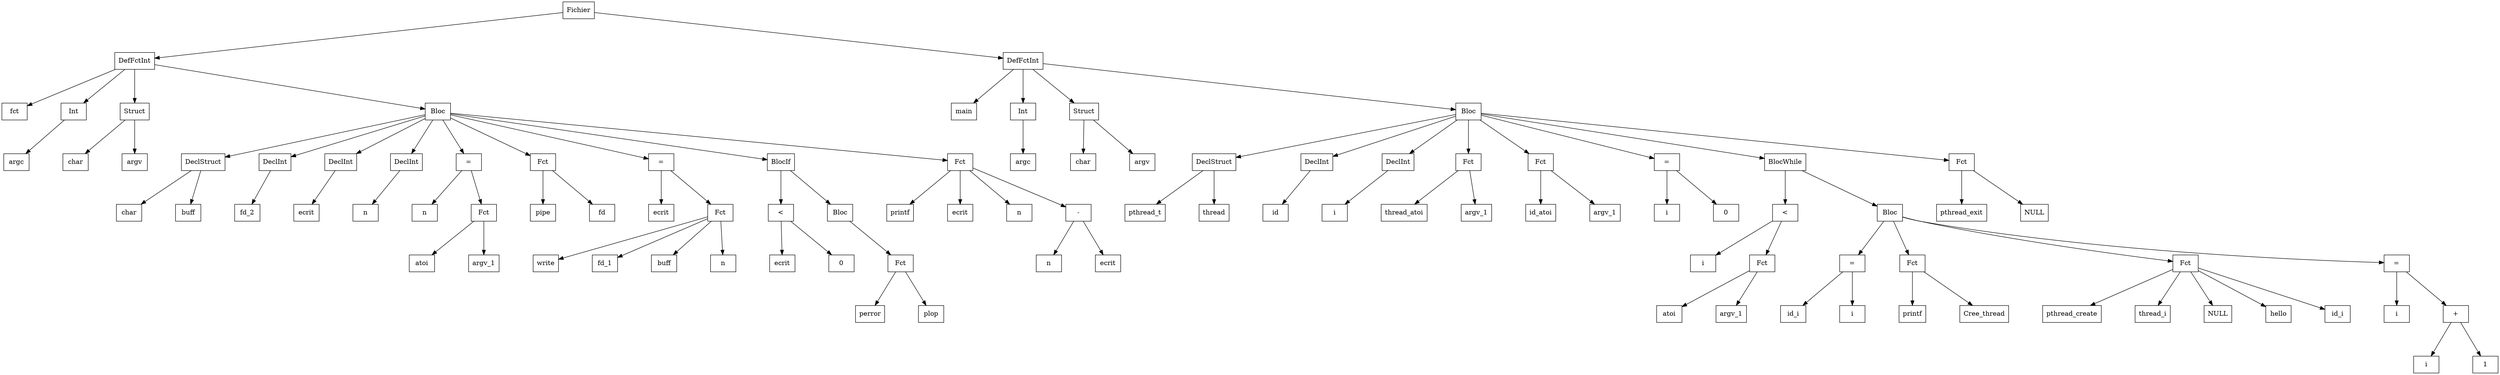 digraph "ast"{

	nodesep=1;
	ranksep=1;

	N0 [label="Fichier", shape="box"];
	N1 [label="DefFctInt", shape="box"];
	N2 [label="fct", shape="box"];
	N3 [label="Int", shape="box"];
	N4 [label="argc", shape="box"];
	N5 [label="Struct", shape="box"];
	N6 [label="char", shape="box"];
	N7 [label="argv", shape="box"];
	N8 [label="Bloc", shape="box"];
	N9 [label="DeclStruct", shape="box"];
	N10 [label="char", shape="box"];
	N11 [label="buff", shape="box"];
	N12 [label="DeclInt", shape="box"];
	N13 [label="fd_2", shape="box"];
	N14 [label="DeclInt", shape="box"];
	N15 [label="ecrit", shape="box"];
	N16 [label="DeclInt", shape="box"];
	N17 [label="n", shape="box"];
	N18 [label="=", shape="box"];
	N19 [label="n", shape="box"];
	N20 [label="Fct", shape="box"];
	N21 [label="atoi", shape="box"];
	N22 [label="argv_1", shape="box"];
	N23 [label="Fct", shape="box"];
	N24 [label="pipe", shape="box"];
	N25 [label="fd", shape="box"];
	N26 [label="=", shape="box"];
	N27 [label="ecrit", shape="box"];
	N28 [label="Fct", shape="box"];
	N29 [label="write", shape="box"];
	N30 [label="fd_1", shape="box"];
	N31 [label="buff", shape="box"];
	N32 [label="n", shape="box"];
	N33 [label="BlocIf", shape="box"];
	N34 [label="<", shape="box"];
	N35 [label="ecrit", shape="box"];
	N36 [label="0", shape="box"];
	N37 [label="Bloc", shape="box"];
	N38 [label="Fct", shape="box"];
	N39 [label="perror", shape="box"];
	N40 [label="plop", shape="box"];
	N41 [label="Fct", shape="box"];
	N42 [label="printf", shape="box"];
	N43 [label="ecrit", shape="box"];
	N44 [label="n", shape="box"];
	N45 [label="-", shape="box"];
	N46 [label="n", shape="box"];
	N47 [label="ecrit", shape="box"];
	N48 [label="DefFctInt", shape="box"];
	N49 [label="main", shape="box"];
	N50 [label="Int", shape="box"];
	N51 [label="argc", shape="box"];
	N52 [label="Struct", shape="box"];
	N53 [label="char", shape="box"];
	N54 [label="argv", shape="box"];
	N55 [label="Bloc", shape="box"];
	N56 [label="DeclStruct", shape="box"];
	N57 [label="pthread_t", shape="box"];
	N58 [label="thread", shape="box"];
	N59 [label="DeclInt", shape="box"];
	N60 [label="id", shape="box"];
	N61 [label="DeclInt", shape="box"];
	N62 [label="i", shape="box"];
	N63 [label="Fct", shape="box"];
	N64 [label="thread_atoi", shape="box"];
	N65 [label="argv_1", shape="box"];
	N66 [label="Fct", shape="box"];
	N67 [label="id_atoi", shape="box"];
	N68 [label="argv_1", shape="box"];
	N69 [label="=", shape="box"];
	N70 [label="i", shape="box"];
	N71 [label="0", shape="box"];
	N72 [label="BlocWhile", shape="box"];
	N73 [label="<", shape="box"];
	N74 [label="i", shape="box"];
	N75 [label="Fct", shape="box"];
	N76 [label="atoi", shape="box"];
	N77 [label="argv_1", shape="box"];
	N78 [label="Bloc", shape="box"];
	N79 [label="=", shape="box"];
	N80 [label="id_i", shape="box"];
	N81 [label="i", shape="box"];
	N82 [label="Fct", shape="box"];
	N83 [label="printf", shape="box"];
	N84 [label="Cree_thread", shape="box"];
	N85 [label="Fct", shape="box"];
	N86 [label="pthread_create", shape="box"];
	N87 [label="thread_i", shape="box"];
	N88 [label="NULL", shape="box"];
	N89 [label="hello", shape="box"];
	N90 [label="id_i", shape="box"];
	N91 [label="=", shape="box"];
	N92 [label="i", shape="box"];
	N93 [label="+", shape="box"];
	N94 [label="i", shape="box"];
	N95 [label="1", shape="box"];
	N96 [label="Fct", shape="box"];
	N97 [label="pthread_exit", shape="box"];
	N98 [label="NULL", shape="box"];

	N1 -> N2; 
	N3 -> N4; 
	N1 -> N3; 
	N5 -> N6; 
	N5 -> N7; 
	N1 -> N5; 
	N9 -> N10; 
	N9 -> N11; 
	N8 -> N9; 
	N12 -> N13; 
	N8 -> N12; 
	N14 -> N15; 
	N8 -> N14; 
	N16 -> N17; 
	N8 -> N16; 
	N18 -> N19; 
	N20 -> N21; 
	N20 -> N22; 
	N18 -> N20; 
	N8 -> N18; 
	N23 -> N24; 
	N23 -> N25; 
	N8 -> N23; 
	N26 -> N27; 
	N28 -> N29; 
	N28 -> N30; 
	N28 -> N31; 
	N28 -> N32; 
	N26 -> N28; 
	N8 -> N26; 
	N34 -> N35; 
	N34 -> N36; 
	N33 -> N34; 
	N38 -> N39; 
	N38 -> N40; 
	N37 -> N38; 
	N33 -> N37; 
	N8 -> N33; 
	N41 -> N42; 
	N41 -> N43; 
	N41 -> N44; 
	N45 -> N46; 
	N45 -> N47; 
	N41 -> N45; 
	N8 -> N41; 
	N1 -> N8; 
	N0 -> N1; 
	N48 -> N49; 
	N50 -> N51; 
	N48 -> N50; 
	N52 -> N53; 
	N52 -> N54; 
	N48 -> N52; 
	N56 -> N57; 
	N56 -> N58; 
	N55 -> N56; 
	N59 -> N60; 
	N55 -> N59; 
	N61 -> N62; 
	N55 -> N61; 
	N63 -> N64; 
	N63 -> N65; 
	N55 -> N63; 
	N66 -> N67; 
	N66 -> N68; 
	N55 -> N66; 
	N69 -> N70; 
	N69 -> N71; 
	N55 -> N69; 
	N73 -> N74; 
	N75 -> N76; 
	N75 -> N77; 
	N73 -> N75; 
	N72 -> N73; 
	N79 -> N80; 
	N79 -> N81; 
	N78 -> N79; 
	N82 -> N83; 
	N82 -> N84; 
	N78 -> N82; 
	N85 -> N86; 
	N85 -> N87; 
	N85 -> N88; 
	N85 -> N89; 
	N85 -> N90; 
	N78 -> N85; 
	N91 -> N92; 
	N93 -> N94; 
	N93 -> N95; 
	N91 -> N93; 
	N78 -> N91; 
	N72 -> N78; 
	N55 -> N72; 
	N96 -> N97; 
	N96 -> N98; 
	N55 -> N96; 
	N48 -> N55; 
	N0 -> N48; 
}
